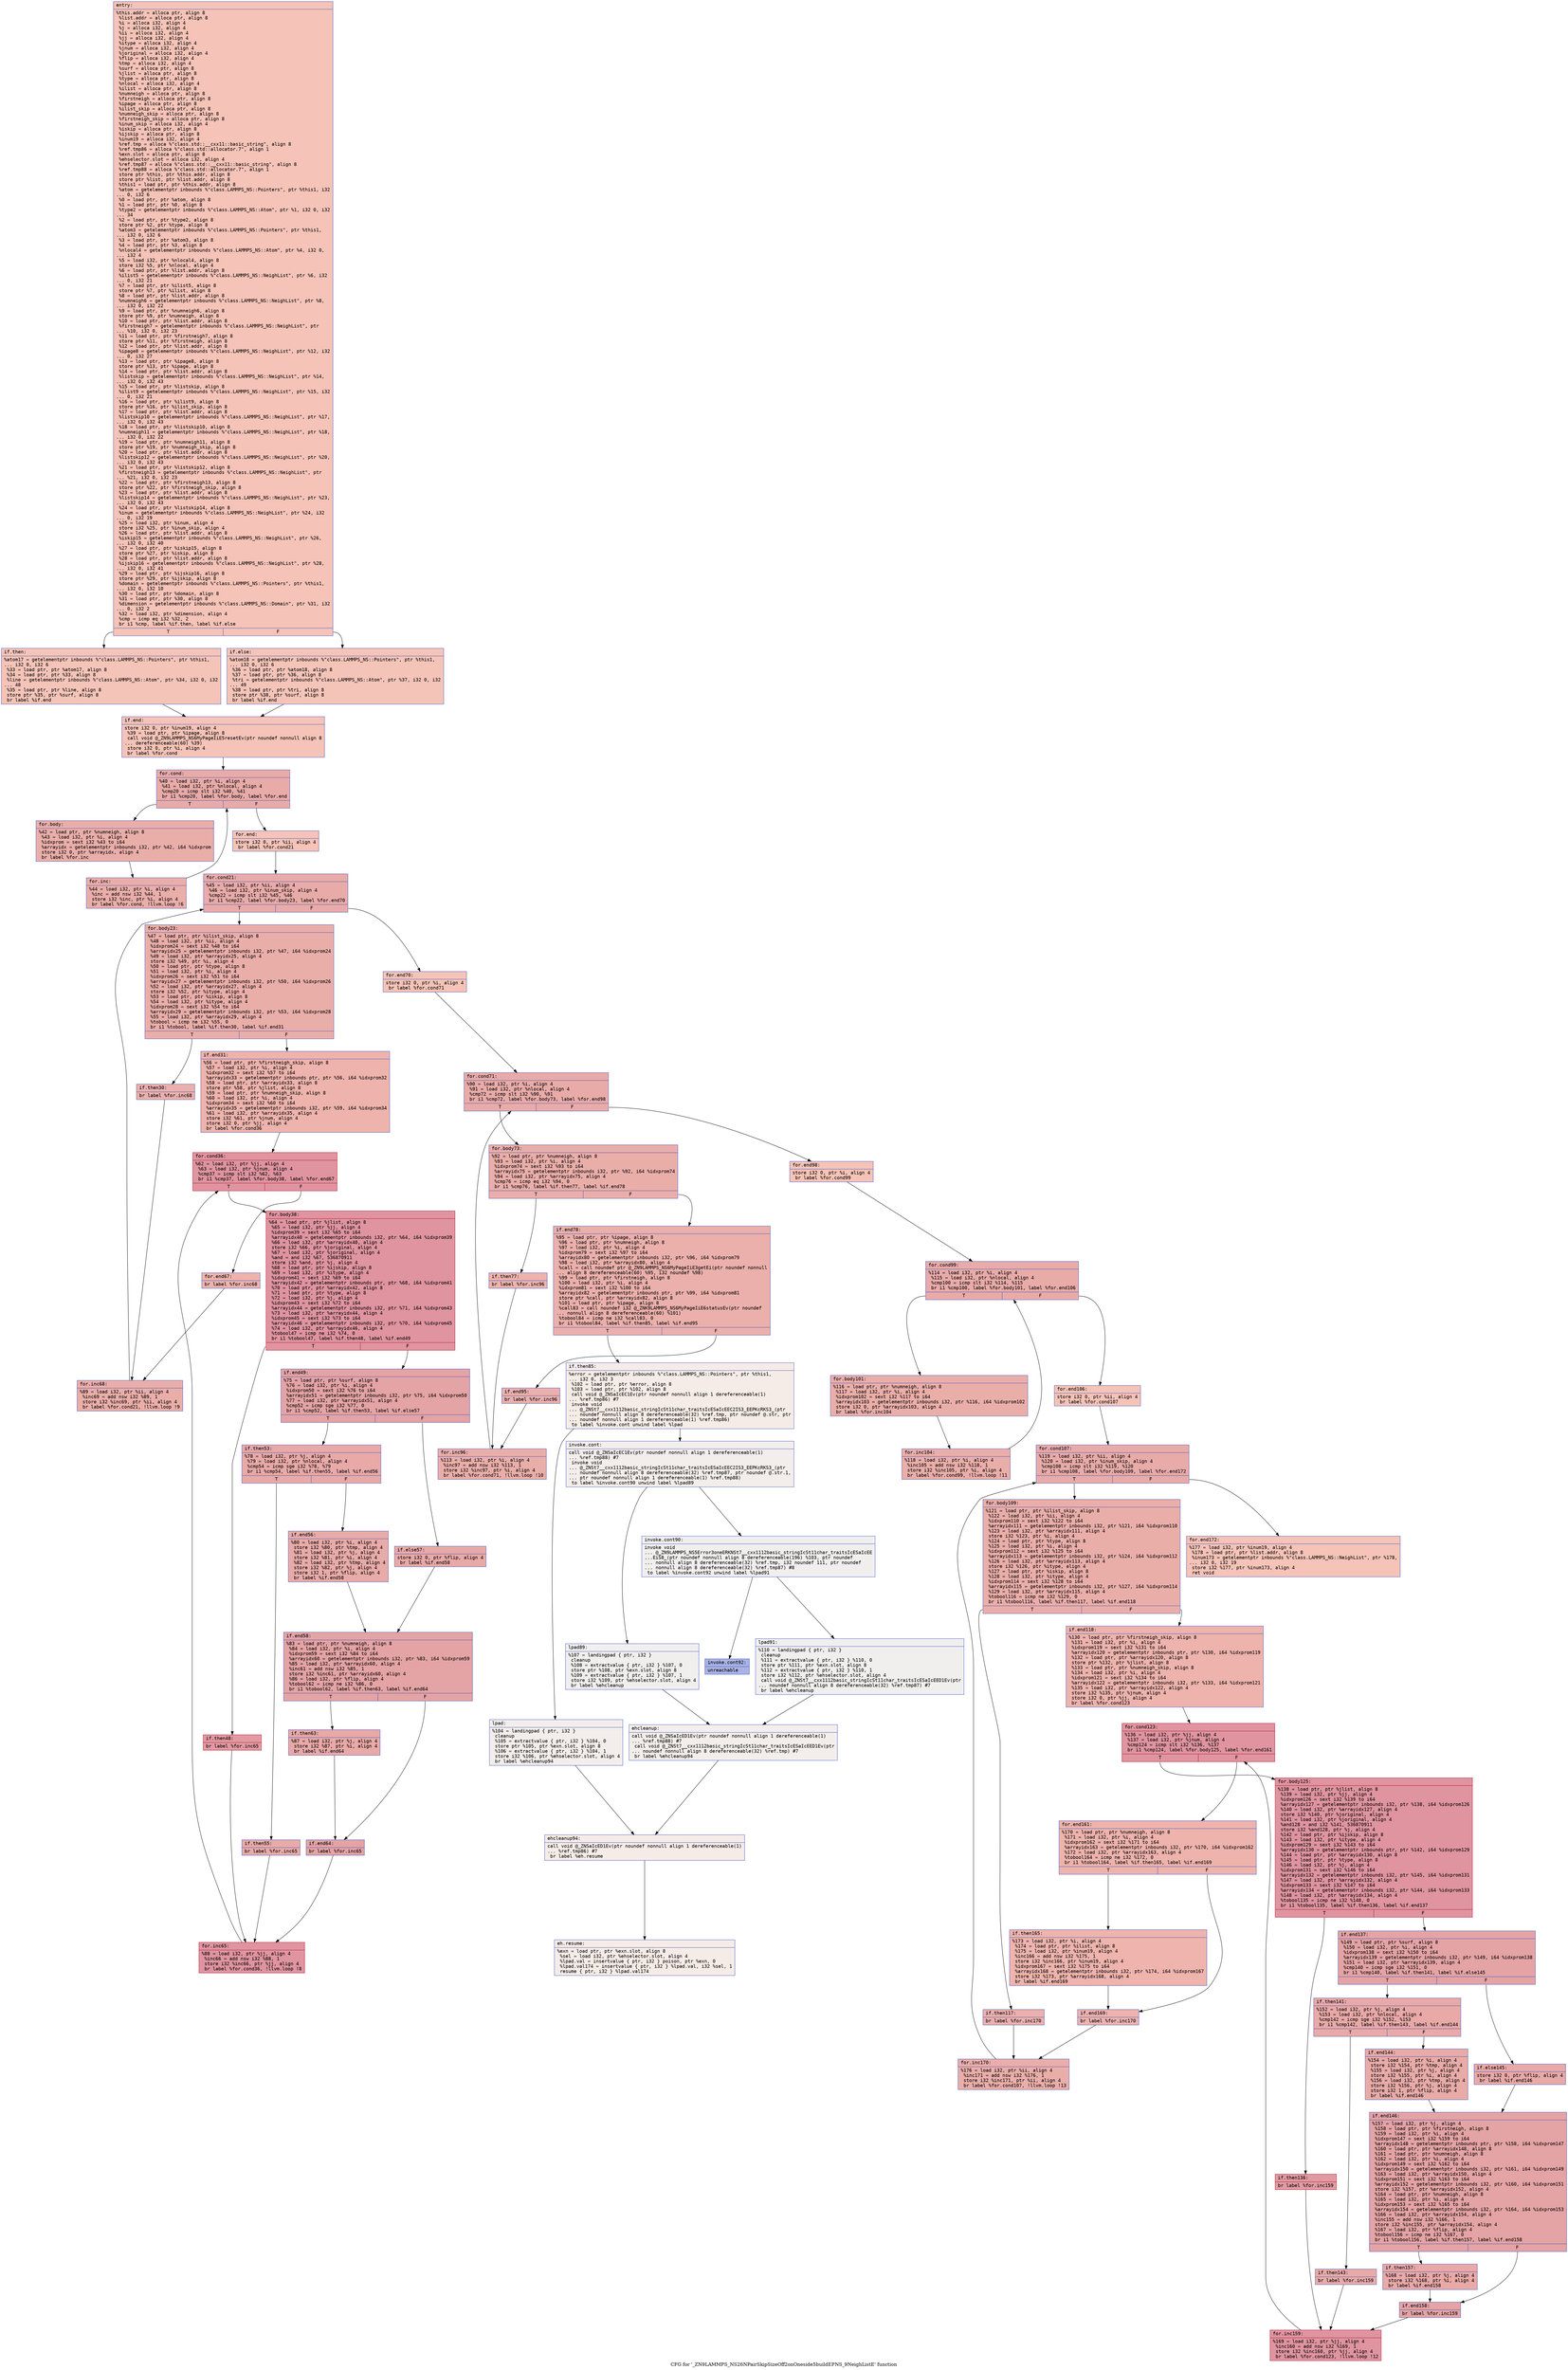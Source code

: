 digraph "CFG for '_ZN9LAMMPS_NS26NPairSkipSizeOff2onOneside5buildEPNS_9NeighListE' function" {
	label="CFG for '_ZN9LAMMPS_NS26NPairSkipSizeOff2onOneside5buildEPNS_9NeighListE' function";

	Node0x55c8bc044740 [shape=record,color="#3d50c3ff", style=filled, fillcolor="#e8765c70" fontname="Courier",label="{entry:\l|  %this.addr = alloca ptr, align 8\l  %list.addr = alloca ptr, align 8\l  %i = alloca i32, align 4\l  %j = alloca i32, align 4\l  %ii = alloca i32, align 4\l  %jj = alloca i32, align 4\l  %itype = alloca i32, align 4\l  %jnum = alloca i32, align 4\l  %joriginal = alloca i32, align 4\l  %flip = alloca i32, align 4\l  %tmp = alloca i32, align 4\l  %surf = alloca ptr, align 8\l  %jlist = alloca ptr, align 8\l  %type = alloca ptr, align 8\l  %nlocal = alloca i32, align 4\l  %ilist = alloca ptr, align 8\l  %numneigh = alloca ptr, align 8\l  %firstneigh = alloca ptr, align 8\l  %ipage = alloca ptr, align 8\l  %ilist_skip = alloca ptr, align 8\l  %numneigh_skip = alloca ptr, align 8\l  %firstneigh_skip = alloca ptr, align 8\l  %inum_skip = alloca i32, align 4\l  %iskip = alloca ptr, align 8\l  %ijskip = alloca ptr, align 8\l  %inum19 = alloca i32, align 4\l  %ref.tmp = alloca %\"class.std::__cxx11::basic_string\", align 8\l  %ref.tmp86 = alloca %\"class.std::allocator.7\", align 1\l  %exn.slot = alloca ptr, align 8\l  %ehselector.slot = alloca i32, align 4\l  %ref.tmp87 = alloca %\"class.std::__cxx11::basic_string\", align 8\l  %ref.tmp88 = alloca %\"class.std::allocator.7\", align 1\l  store ptr %this, ptr %this.addr, align 8\l  store ptr %list, ptr %list.addr, align 8\l  %this1 = load ptr, ptr %this.addr, align 8\l  %atom = getelementptr inbounds %\"class.LAMMPS_NS::Pointers\", ptr %this1, i32\l... 0, i32 6\l  %0 = load ptr, ptr %atom, align 8\l  %1 = load ptr, ptr %0, align 8\l  %type2 = getelementptr inbounds %\"class.LAMMPS_NS::Atom\", ptr %1, i32 0, i32\l... 34\l  %2 = load ptr, ptr %type2, align 8\l  store ptr %2, ptr %type, align 8\l  %atom3 = getelementptr inbounds %\"class.LAMMPS_NS::Pointers\", ptr %this1,\l... i32 0, i32 6\l  %3 = load ptr, ptr %atom3, align 8\l  %4 = load ptr, ptr %3, align 8\l  %nlocal4 = getelementptr inbounds %\"class.LAMMPS_NS::Atom\", ptr %4, i32 0,\l... i32 4\l  %5 = load i32, ptr %nlocal4, align 8\l  store i32 %5, ptr %nlocal, align 4\l  %6 = load ptr, ptr %list.addr, align 8\l  %ilist5 = getelementptr inbounds %\"class.LAMMPS_NS::NeighList\", ptr %6, i32\l... 0, i32 21\l  %7 = load ptr, ptr %ilist5, align 8\l  store ptr %7, ptr %ilist, align 8\l  %8 = load ptr, ptr %list.addr, align 8\l  %numneigh6 = getelementptr inbounds %\"class.LAMMPS_NS::NeighList\", ptr %8,\l... i32 0, i32 22\l  %9 = load ptr, ptr %numneigh6, align 8\l  store ptr %9, ptr %numneigh, align 8\l  %10 = load ptr, ptr %list.addr, align 8\l  %firstneigh7 = getelementptr inbounds %\"class.LAMMPS_NS::NeighList\", ptr\l... %10, i32 0, i32 23\l  %11 = load ptr, ptr %firstneigh7, align 8\l  store ptr %11, ptr %firstneigh, align 8\l  %12 = load ptr, ptr %list.addr, align 8\l  %ipage8 = getelementptr inbounds %\"class.LAMMPS_NS::NeighList\", ptr %12, i32\l... 0, i32 27\l  %13 = load ptr, ptr %ipage8, align 8\l  store ptr %13, ptr %ipage, align 8\l  %14 = load ptr, ptr %list.addr, align 8\l  %listskip = getelementptr inbounds %\"class.LAMMPS_NS::NeighList\", ptr %14,\l... i32 0, i32 43\l  %15 = load ptr, ptr %listskip, align 8\l  %ilist9 = getelementptr inbounds %\"class.LAMMPS_NS::NeighList\", ptr %15, i32\l... 0, i32 21\l  %16 = load ptr, ptr %ilist9, align 8\l  store ptr %16, ptr %ilist_skip, align 8\l  %17 = load ptr, ptr %list.addr, align 8\l  %listskip10 = getelementptr inbounds %\"class.LAMMPS_NS::NeighList\", ptr %17,\l... i32 0, i32 43\l  %18 = load ptr, ptr %listskip10, align 8\l  %numneigh11 = getelementptr inbounds %\"class.LAMMPS_NS::NeighList\", ptr %18,\l... i32 0, i32 22\l  %19 = load ptr, ptr %numneigh11, align 8\l  store ptr %19, ptr %numneigh_skip, align 8\l  %20 = load ptr, ptr %list.addr, align 8\l  %listskip12 = getelementptr inbounds %\"class.LAMMPS_NS::NeighList\", ptr %20,\l... i32 0, i32 43\l  %21 = load ptr, ptr %listskip12, align 8\l  %firstneigh13 = getelementptr inbounds %\"class.LAMMPS_NS::NeighList\", ptr\l... %21, i32 0, i32 23\l  %22 = load ptr, ptr %firstneigh13, align 8\l  store ptr %22, ptr %firstneigh_skip, align 8\l  %23 = load ptr, ptr %list.addr, align 8\l  %listskip14 = getelementptr inbounds %\"class.LAMMPS_NS::NeighList\", ptr %23,\l... i32 0, i32 43\l  %24 = load ptr, ptr %listskip14, align 8\l  %inum = getelementptr inbounds %\"class.LAMMPS_NS::NeighList\", ptr %24, i32\l... 0, i32 19\l  %25 = load i32, ptr %inum, align 4\l  store i32 %25, ptr %inum_skip, align 4\l  %26 = load ptr, ptr %list.addr, align 8\l  %iskip15 = getelementptr inbounds %\"class.LAMMPS_NS::NeighList\", ptr %26,\l... i32 0, i32 40\l  %27 = load ptr, ptr %iskip15, align 8\l  store ptr %27, ptr %iskip, align 8\l  %28 = load ptr, ptr %list.addr, align 8\l  %ijskip16 = getelementptr inbounds %\"class.LAMMPS_NS::NeighList\", ptr %28,\l... i32 0, i32 41\l  %29 = load ptr, ptr %ijskip16, align 8\l  store ptr %29, ptr %ijskip, align 8\l  %domain = getelementptr inbounds %\"class.LAMMPS_NS::Pointers\", ptr %this1,\l... i32 0, i32 10\l  %30 = load ptr, ptr %domain, align 8\l  %31 = load ptr, ptr %30, align 8\l  %dimension = getelementptr inbounds %\"class.LAMMPS_NS::Domain\", ptr %31, i32\l... 0, i32 2\l  %32 = load i32, ptr %dimension, align 4\l  %cmp = icmp eq i32 %32, 2\l  br i1 %cmp, label %if.then, label %if.else\l|{<s0>T|<s1>F}}"];
	Node0x55c8bc044740:s0 -> Node0x55c8bc04a100[tooltip="entry -> if.then\nProbability 50.00%" ];
	Node0x55c8bc044740:s1 -> Node0x55c8bc04a170[tooltip="entry -> if.else\nProbability 50.00%" ];
	Node0x55c8bc04a100 [shape=record,color="#3d50c3ff", style=filled, fillcolor="#e97a5f70" fontname="Courier",label="{if.then:\l|  %atom17 = getelementptr inbounds %\"class.LAMMPS_NS::Pointers\", ptr %this1,\l... i32 0, i32 6\l  %33 = load ptr, ptr %atom17, align 8\l  %34 = load ptr, ptr %33, align 8\l  %line = getelementptr inbounds %\"class.LAMMPS_NS::Atom\", ptr %34, i32 0, i32\l... 48\l  %35 = load ptr, ptr %line, align 8\l  store ptr %35, ptr %surf, align 8\l  br label %if.end\l}"];
	Node0x55c8bc04a100 -> Node0x55c8bc04a700[tooltip="if.then -> if.end\nProbability 100.00%" ];
	Node0x55c8bc04a170 [shape=record,color="#3d50c3ff", style=filled, fillcolor="#e97a5f70" fontname="Courier",label="{if.else:\l|  %atom18 = getelementptr inbounds %\"class.LAMMPS_NS::Pointers\", ptr %this1,\l... i32 0, i32 6\l  %36 = load ptr, ptr %atom18, align 8\l  %37 = load ptr, ptr %36, align 8\l  %tri = getelementptr inbounds %\"class.LAMMPS_NS::Atom\", ptr %37, i32 0, i32\l... 49\l  %38 = load ptr, ptr %tri, align 8\l  store ptr %38, ptr %surf, align 8\l  br label %if.end\l}"];
	Node0x55c8bc04a170 -> Node0x55c8bc04a700[tooltip="if.else -> if.end\nProbability 100.00%" ];
	Node0x55c8bc04a700 [shape=record,color="#3d50c3ff", style=filled, fillcolor="#e8765c70" fontname="Courier",label="{if.end:\l|  store i32 0, ptr %inum19, align 4\l  %39 = load ptr, ptr %ipage, align 8\l  call void @_ZN9LAMMPS_NS6MyPageIiE5resetEv(ptr noundef nonnull align 8\l... dereferenceable(60) %39)\l  store i32 0, ptr %i, align 4\l  br label %for.cond\l}"];
	Node0x55c8bc04a700 -> Node0x55c8bc04b010[tooltip="if.end -> for.cond\nProbability 100.00%" ];
	Node0x55c8bc04b010 [shape=record,color="#3d50c3ff", style=filled, fillcolor="#cc403a70" fontname="Courier",label="{for.cond:\l|  %40 = load i32, ptr %i, align 4\l  %41 = load i32, ptr %nlocal, align 4\l  %cmp20 = icmp slt i32 %40, %41\l  br i1 %cmp20, label %for.body, label %for.end\l|{<s0>T|<s1>F}}"];
	Node0x55c8bc04b010:s0 -> Node0x55c8bc04b2c0[tooltip="for.cond -> for.body\nProbability 96.88%" ];
	Node0x55c8bc04b010:s1 -> Node0x55c8bc04b340[tooltip="for.cond -> for.end\nProbability 3.12%" ];
	Node0x55c8bc04b2c0 [shape=record,color="#3d50c3ff", style=filled, fillcolor="#d0473d70" fontname="Courier",label="{for.body:\l|  %42 = load ptr, ptr %numneigh, align 8\l  %43 = load i32, ptr %i, align 4\l  %idxprom = sext i32 %43 to i64\l  %arrayidx = getelementptr inbounds i32, ptr %42, i64 %idxprom\l  store i32 0, ptr %arrayidx, align 4\l  br label %for.inc\l}"];
	Node0x55c8bc04b2c0 -> Node0x55c8bc04b7c0[tooltip="for.body -> for.inc\nProbability 100.00%" ];
	Node0x55c8bc04b7c0 [shape=record,color="#3d50c3ff", style=filled, fillcolor="#d0473d70" fontname="Courier",label="{for.inc:\l|  %44 = load i32, ptr %i, align 4\l  %inc = add nsw i32 %44, 1\l  store i32 %inc, ptr %i, align 4\l  br label %for.cond, !llvm.loop !6\l}"];
	Node0x55c8bc04b7c0 -> Node0x55c8bc04b010[tooltip="for.inc -> for.cond\nProbability 100.00%" ];
	Node0x55c8bc04b340 [shape=record,color="#3d50c3ff", style=filled, fillcolor="#e8765c70" fontname="Courier",label="{for.end:\l|  store i32 0, ptr %ii, align 4\l  br label %for.cond21\l}"];
	Node0x55c8bc04b340 -> Node0x55c8bc04c620[tooltip="for.end -> for.cond21\nProbability 100.00%" ];
	Node0x55c8bc04c620 [shape=record,color="#3d50c3ff", style=filled, fillcolor="#cc403a70" fontname="Courier",label="{for.cond21:\l|  %45 = load i32, ptr %ii, align 4\l  %46 = load i32, ptr %inum_skip, align 4\l  %cmp22 = icmp slt i32 %45, %46\l  br i1 %cmp22, label %for.body23, label %for.end70\l|{<s0>T|<s1>F}}"];
	Node0x55c8bc04c620:s0 -> Node0x55c8bc04c8c0[tooltip="for.cond21 -> for.body23\nProbability 96.88%" ];
	Node0x55c8bc04c620:s1 -> Node0x55c8bc04c940[tooltip="for.cond21 -> for.end70\nProbability 3.12%" ];
	Node0x55c8bc04c8c0 [shape=record,color="#3d50c3ff", style=filled, fillcolor="#d0473d70" fontname="Courier",label="{for.body23:\l|  %47 = load ptr, ptr %ilist_skip, align 8\l  %48 = load i32, ptr %ii, align 4\l  %idxprom24 = sext i32 %48 to i64\l  %arrayidx25 = getelementptr inbounds i32, ptr %47, i64 %idxprom24\l  %49 = load i32, ptr %arrayidx25, align 4\l  store i32 %49, ptr %i, align 4\l  %50 = load ptr, ptr %type, align 8\l  %51 = load i32, ptr %i, align 4\l  %idxprom26 = sext i32 %51 to i64\l  %arrayidx27 = getelementptr inbounds i32, ptr %50, i64 %idxprom26\l  %52 = load i32, ptr %arrayidx27, align 4\l  store i32 %52, ptr %itype, align 4\l  %53 = load ptr, ptr %iskip, align 8\l  %54 = load i32, ptr %itype, align 4\l  %idxprom28 = sext i32 %54 to i64\l  %arrayidx29 = getelementptr inbounds i32, ptr %53, i64 %idxprom28\l  %55 = load i32, ptr %arrayidx29, align 4\l  %tobool = icmp ne i32 %55, 0\l  br i1 %tobool, label %if.then30, label %if.end31\l|{<s0>T|<s1>F}}"];
	Node0x55c8bc04c8c0:s0 -> Node0x55c8bc046830[tooltip="for.body23 -> if.then30\nProbability 62.50%" ];
	Node0x55c8bc04c8c0:s1 -> Node0x55c8bc04e5c0[tooltip="for.body23 -> if.end31\nProbability 37.50%" ];
	Node0x55c8bc046830 [shape=record,color="#3d50c3ff", style=filled, fillcolor="#d24b4070" fontname="Courier",label="{if.then30:\l|  br label %for.inc68\l}"];
	Node0x55c8bc046830 -> Node0x55c8bc04e750[tooltip="if.then30 -> for.inc68\nProbability 100.00%" ];
	Node0x55c8bc04e5c0 [shape=record,color="#3d50c3ff", style=filled, fillcolor="#d6524470" fontname="Courier",label="{if.end31:\l|  %56 = load ptr, ptr %firstneigh_skip, align 8\l  %57 = load i32, ptr %i, align 4\l  %idxprom32 = sext i32 %57 to i64\l  %arrayidx33 = getelementptr inbounds ptr, ptr %56, i64 %idxprom32\l  %58 = load ptr, ptr %arrayidx33, align 8\l  store ptr %58, ptr %jlist, align 8\l  %59 = load ptr, ptr %numneigh_skip, align 8\l  %60 = load i32, ptr %i, align 4\l  %idxprom34 = sext i32 %60 to i64\l  %arrayidx35 = getelementptr inbounds i32, ptr %59, i64 %idxprom34\l  %61 = load i32, ptr %arrayidx35, align 4\l  store i32 %61, ptr %jnum, align 4\l  store i32 0, ptr %jj, align 4\l  br label %for.cond36\l}"];
	Node0x55c8bc04e5c0 -> Node0x55c8bc04f000[tooltip="if.end31 -> for.cond36\nProbability 100.00%" ];
	Node0x55c8bc04f000 [shape=record,color="#b70d28ff", style=filled, fillcolor="#b70d2870" fontname="Courier",label="{for.cond36:\l|  %62 = load i32, ptr %jj, align 4\l  %63 = load i32, ptr %jnum, align 4\l  %cmp37 = icmp slt i32 %62, %63\l  br i1 %cmp37, label %for.body38, label %for.end67\l|{<s0>T|<s1>F}}"];
	Node0x55c8bc04f000:s0 -> Node0x55c8bc04f2a0[tooltip="for.cond36 -> for.body38\nProbability 96.88%" ];
	Node0x55c8bc04f000:s1 -> Node0x55c8bc04f320[tooltip="for.cond36 -> for.end67\nProbability 3.12%" ];
	Node0x55c8bc04f2a0 [shape=record,color="#b70d28ff", style=filled, fillcolor="#b70d2870" fontname="Courier",label="{for.body38:\l|  %64 = load ptr, ptr %jlist, align 8\l  %65 = load i32, ptr %jj, align 4\l  %idxprom39 = sext i32 %65 to i64\l  %arrayidx40 = getelementptr inbounds i32, ptr %64, i64 %idxprom39\l  %66 = load i32, ptr %arrayidx40, align 4\l  store i32 %66, ptr %joriginal, align 4\l  %67 = load i32, ptr %joriginal, align 4\l  %and = and i32 %67, 536870911\l  store i32 %and, ptr %j, align 4\l  %68 = load ptr, ptr %ijskip, align 8\l  %69 = load i32, ptr %itype, align 4\l  %idxprom41 = sext i32 %69 to i64\l  %arrayidx42 = getelementptr inbounds ptr, ptr %68, i64 %idxprom41\l  %70 = load ptr, ptr %arrayidx42, align 8\l  %71 = load ptr, ptr %type, align 8\l  %72 = load i32, ptr %j, align 4\l  %idxprom43 = sext i32 %72 to i64\l  %arrayidx44 = getelementptr inbounds i32, ptr %71, i64 %idxprom43\l  %73 = load i32, ptr %arrayidx44, align 4\l  %idxprom45 = sext i32 %73 to i64\l  %arrayidx46 = getelementptr inbounds i32, ptr %70, i64 %idxprom45\l  %74 = load i32, ptr %arrayidx46, align 4\l  %tobool47 = icmp ne i32 %74, 0\l  br i1 %tobool47, label %if.then48, label %if.end49\l|{<s0>T|<s1>F}}"];
	Node0x55c8bc04f2a0:s0 -> Node0x55c8bc0508f0[tooltip="for.body38 -> if.then48\nProbability 62.50%" ];
	Node0x55c8bc04f2a0:s1 -> Node0x55c8bc050970[tooltip="for.body38 -> if.end49\nProbability 37.50%" ];
	Node0x55c8bc0508f0 [shape=record,color="#b70d28ff", style=filled, fillcolor="#bb1b2c70" fontname="Courier",label="{if.then48:\l|  br label %for.inc65\l}"];
	Node0x55c8bc0508f0 -> Node0x55c8bc050b00[tooltip="if.then48 -> for.inc65\nProbability 100.00%" ];
	Node0x55c8bc050970 [shape=record,color="#3d50c3ff", style=filled, fillcolor="#c32e3170" fontname="Courier",label="{if.end49:\l|  %75 = load ptr, ptr %surf, align 8\l  %76 = load i32, ptr %i, align 4\l  %idxprom50 = sext i32 %76 to i64\l  %arrayidx51 = getelementptr inbounds i32, ptr %75, i64 %idxprom50\l  %77 = load i32, ptr %arrayidx51, align 4\l  %cmp52 = icmp sge i32 %77, 0\l  br i1 %cmp52, label %if.then53, label %if.else57\l|{<s0>T|<s1>F}}"];
	Node0x55c8bc050970:s0 -> Node0x55c8bc050f70[tooltip="if.end49 -> if.then53\nProbability 50.00%" ];
	Node0x55c8bc050970:s1 -> Node0x55c8bc050ff0[tooltip="if.end49 -> if.else57\nProbability 50.00%" ];
	Node0x55c8bc050f70 [shape=record,color="#3d50c3ff", style=filled, fillcolor="#ca3b3770" fontname="Courier",label="{if.then53:\l|  %78 = load i32, ptr %j, align 4\l  %79 = load i32, ptr %nlocal, align 4\l  %cmp54 = icmp sge i32 %78, %79\l  br i1 %cmp54, label %if.then55, label %if.end56\l|{<s0>T|<s1>F}}"];
	Node0x55c8bc050f70:s0 -> Node0x55c8bc051330[tooltip="if.then53 -> if.then55\nProbability 50.00%" ];
	Node0x55c8bc050f70:s1 -> Node0x55c8bc0513b0[tooltip="if.then53 -> if.end56\nProbability 50.00%" ];
	Node0x55c8bc051330 [shape=record,color="#3d50c3ff", style=filled, fillcolor="#cc403a70" fontname="Courier",label="{if.then55:\l|  br label %for.inc65\l}"];
	Node0x55c8bc051330 -> Node0x55c8bc050b00[tooltip="if.then55 -> for.inc65\nProbability 100.00%" ];
	Node0x55c8bc0513b0 [shape=record,color="#3d50c3ff", style=filled, fillcolor="#cc403a70" fontname="Courier",label="{if.end56:\l|  %80 = load i32, ptr %i, align 4\l  store i32 %80, ptr %tmp, align 4\l  %81 = load i32, ptr %j, align 4\l  store i32 %81, ptr %i, align 4\l  %82 = load i32, ptr %tmp, align 4\l  store i32 %82, ptr %j, align 4\l  store i32 1, ptr %flip, align 4\l  br label %if.end58\l}"];
	Node0x55c8bc0513b0 -> Node0x55c8bc0519b0[tooltip="if.end56 -> if.end58\nProbability 100.00%" ];
	Node0x55c8bc050ff0 [shape=record,color="#3d50c3ff", style=filled, fillcolor="#ca3b3770" fontname="Courier",label="{if.else57:\l|  store i32 0, ptr %flip, align 4\l  br label %if.end58\l}"];
	Node0x55c8bc050ff0 -> Node0x55c8bc0519b0[tooltip="if.else57 -> if.end58\nProbability 100.00%" ];
	Node0x55c8bc0519b0 [shape=record,color="#3d50c3ff", style=filled, fillcolor="#c32e3170" fontname="Courier",label="{if.end58:\l|  %83 = load ptr, ptr %numneigh, align 8\l  %84 = load i32, ptr %i, align 4\l  %idxprom59 = sext i32 %84 to i64\l  %arrayidx60 = getelementptr inbounds i32, ptr %83, i64 %idxprom59\l  %85 = load i32, ptr %arrayidx60, align 4\l  %inc61 = add nsw i32 %85, 1\l  store i32 %inc61, ptr %arrayidx60, align 4\l  %86 = load i32, ptr %flip, align 4\l  %tobool62 = icmp ne i32 %86, 0\l  br i1 %tobool62, label %if.then63, label %if.end64\l|{<s0>T|<s1>F}}"];
	Node0x55c8bc0519b0:s0 -> Node0x55c8bc052130[tooltip="if.end58 -> if.then63\nProbability 62.50%" ];
	Node0x55c8bc0519b0:s1 -> Node0x55c8bc0521b0[tooltip="if.end58 -> if.end64\nProbability 37.50%" ];
	Node0x55c8bc052130 [shape=record,color="#3d50c3ff", style=filled, fillcolor="#ca3b3770" fontname="Courier",label="{if.then63:\l|  %87 = load i32, ptr %j, align 4\l  store i32 %87, ptr %i, align 4\l  br label %if.end64\l}"];
	Node0x55c8bc052130 -> Node0x55c8bc0521b0[tooltip="if.then63 -> if.end64\nProbability 100.00%" ];
	Node0x55c8bc0521b0 [shape=record,color="#3d50c3ff", style=filled, fillcolor="#c32e3170" fontname="Courier",label="{if.end64:\l|  br label %for.inc65\l}"];
	Node0x55c8bc0521b0 -> Node0x55c8bc050b00[tooltip="if.end64 -> for.inc65\nProbability 100.00%" ];
	Node0x55c8bc050b00 [shape=record,color="#b70d28ff", style=filled, fillcolor="#b70d2870" fontname="Courier",label="{for.inc65:\l|  %88 = load i32, ptr %jj, align 4\l  %inc66 = add nsw i32 %88, 1\l  store i32 %inc66, ptr %jj, align 4\l  br label %for.cond36, !llvm.loop !8\l}"];
	Node0x55c8bc050b00 -> Node0x55c8bc04f000[tooltip="for.inc65 -> for.cond36\nProbability 100.00%" ];
	Node0x55c8bc04f320 [shape=record,color="#3d50c3ff", style=filled, fillcolor="#d6524470" fontname="Courier",label="{for.end67:\l|  br label %for.inc68\l}"];
	Node0x55c8bc04f320 -> Node0x55c8bc04e750[tooltip="for.end67 -> for.inc68\nProbability 100.00%" ];
	Node0x55c8bc04e750 [shape=record,color="#3d50c3ff", style=filled, fillcolor="#d0473d70" fontname="Courier",label="{for.inc68:\l|  %89 = load i32, ptr %ii, align 4\l  %inc69 = add nsw i32 %89, 1\l  store i32 %inc69, ptr %ii, align 4\l  br label %for.cond21, !llvm.loop !9\l}"];
	Node0x55c8bc04e750 -> Node0x55c8bc04c620[tooltip="for.inc68 -> for.cond21\nProbability 100.00%" ];
	Node0x55c8bc04c940 [shape=record,color="#3d50c3ff", style=filled, fillcolor="#e8765c70" fontname="Courier",label="{for.end70:\l|  store i32 0, ptr %i, align 4\l  br label %for.cond71\l}"];
	Node0x55c8bc04c940 -> Node0x55c8bc052d10[tooltip="for.end70 -> for.cond71\nProbability 100.00%" ];
	Node0x55c8bc052d10 [shape=record,color="#3d50c3ff", style=filled, fillcolor="#cc403a70" fontname="Courier",label="{for.cond71:\l|  %90 = load i32, ptr %i, align 4\l  %91 = load i32, ptr %nlocal, align 4\l  %cmp72 = icmp slt i32 %90, %91\l  br i1 %cmp72, label %for.body73, label %for.end98\l|{<s0>T|<s1>F}}"];
	Node0x55c8bc052d10:s0 -> Node0x55c8bc052fb0[tooltip="for.cond71 -> for.body73\nProbability 96.88%" ];
	Node0x55c8bc052d10:s1 -> Node0x55c8bc053030[tooltip="for.cond71 -> for.end98\nProbability 3.12%" ];
	Node0x55c8bc052fb0 [shape=record,color="#3d50c3ff", style=filled, fillcolor="#d0473d70" fontname="Courier",label="{for.body73:\l|  %92 = load ptr, ptr %numneigh, align 8\l  %93 = load i32, ptr %i, align 4\l  %idxprom74 = sext i32 %93 to i64\l  %arrayidx75 = getelementptr inbounds i32, ptr %92, i64 %idxprom74\l  %94 = load i32, ptr %arrayidx75, align 4\l  %cmp76 = icmp eq i32 %94, 0\l  br i1 %cmp76, label %if.then77, label %if.end78\l|{<s0>T|<s1>F}}"];
	Node0x55c8bc052fb0:s0 -> Node0x55c8bc053500[tooltip="for.body73 -> if.then77\nProbability 37.50%" ];
	Node0x55c8bc052fb0:s1 -> Node0x55c8bc053580[tooltip="for.body73 -> if.end78\nProbability 62.50%" ];
	Node0x55c8bc053500 [shape=record,color="#3d50c3ff", style=filled, fillcolor="#d6524470" fontname="Courier",label="{if.then77:\l|  br label %for.inc96\l}"];
	Node0x55c8bc053500 -> Node0x55c8bc0536b0[tooltip="if.then77 -> for.inc96\nProbability 100.00%" ];
	Node0x55c8bc053580 [shape=record,color="#3d50c3ff", style=filled, fillcolor="#d24b4070" fontname="Courier",label="{if.end78:\l|  %95 = load ptr, ptr %ipage, align 8\l  %96 = load ptr, ptr %numneigh, align 8\l  %97 = load i32, ptr %i, align 4\l  %idxprom79 = sext i32 %97 to i64\l  %arrayidx80 = getelementptr inbounds i32, ptr %96, i64 %idxprom79\l  %98 = load i32, ptr %arrayidx80, align 4\l  %call = call noundef ptr @_ZN9LAMMPS_NS6MyPageIiE3getEi(ptr noundef nonnull\l... align 8 dereferenceable(60) %95, i32 noundef %98)\l  %99 = load ptr, ptr %firstneigh, align 8\l  %100 = load i32, ptr %i, align 4\l  %idxprom81 = sext i32 %100 to i64\l  %arrayidx82 = getelementptr inbounds ptr, ptr %99, i64 %idxprom81\l  store ptr %call, ptr %arrayidx82, align 8\l  %101 = load ptr, ptr %ipage, align 8\l  %call83 = call noundef i32 @_ZNK9LAMMPS_NS6MyPageIiE6statusEv(ptr noundef\l... nonnull align 8 dereferenceable(60) %101)\l  %tobool84 = icmp ne i32 %call83, 0\l  br i1 %tobool84, label %if.then85, label %if.end95\l|{<s0>T|<s1>F}}"];
	Node0x55c8bc053580:s0 -> Node0x55c8bc054b10[tooltip="if.end78 -> if.then85\nProbability 0.00%" ];
	Node0x55c8bc053580:s1 -> Node0x55c8bc054b90[tooltip="if.end78 -> if.end95\nProbability 100.00%" ];
	Node0x55c8bc054b10 [shape=record,color="#3d50c3ff", style=filled, fillcolor="#ead5c970" fontname="Courier",label="{if.then85:\l|  %error = getelementptr inbounds %\"class.LAMMPS_NS::Pointers\", ptr %this1,\l... i32 0, i32 3\l  %102 = load ptr, ptr %error, align 8\l  %103 = load ptr, ptr %102, align 8\l  call void @_ZNSaIcEC1Ev(ptr noundef nonnull align 1 dereferenceable(1)\l... %ref.tmp86) #7\l  invoke void\l... @_ZNSt7__cxx1112basic_stringIcSt11char_traitsIcESaIcEEC2IS3_EEPKcRKS3_(ptr\l... noundef nonnull align 8 dereferenceable(32) %ref.tmp, ptr noundef @.str, ptr\l... noundef nonnull align 1 dereferenceable(1) %ref.tmp86)\l          to label %invoke.cont unwind label %lpad\l}"];
	Node0x55c8bc054b10 -> Node0x55c8bc055130[tooltip="if.then85 -> invoke.cont\nProbability 50.00%" ];
	Node0x55c8bc054b10 -> Node0x55c8bc055210[tooltip="if.then85 -> lpad\nProbability 50.00%" ];
	Node0x55c8bc055130 [shape=record,color="#3d50c3ff", style=filled, fillcolor="#e5d8d170" fontname="Courier",label="{invoke.cont:\l|  call void @_ZNSaIcEC1Ev(ptr noundef nonnull align 1 dereferenceable(1)\l... %ref.tmp88) #7\l  invoke void\l... @_ZNSt7__cxx1112basic_stringIcSt11char_traitsIcESaIcEEC2IS3_EEPKcRKS3_(ptr\l... noundef nonnull align 8 dereferenceable(32) %ref.tmp87, ptr noundef @.str.1,\l... ptr noundef nonnull align 1 dereferenceable(1) %ref.tmp88)\l          to label %invoke.cont90 unwind label %lpad89\l}"];
	Node0x55c8bc055130 -> Node0x55c8bc0555a0[tooltip="invoke.cont -> invoke.cont90\nProbability 50.00%" ];
	Node0x55c8bc055130 -> Node0x55c8bc0555f0[tooltip="invoke.cont -> lpad89\nProbability 50.00%" ];
	Node0x55c8bc0555a0 [shape=record,color="#3d50c3ff", style=filled, fillcolor="#e0dbd870" fontname="Courier",label="{invoke.cont90:\l|  invoke void\l... @_ZN9LAMMPS_NS5Error3oneERKNSt7__cxx1112basic_stringIcSt11char_traitsIcESaIcEE\l...EiS8_(ptr noundef nonnull align 8 dereferenceable(196) %103, ptr noundef\l... nonnull align 8 dereferenceable(32) %ref.tmp, i32 noundef 111, ptr noundef\l... nonnull align 8 dereferenceable(32) %ref.tmp87) #8\l          to label %invoke.cont92 unwind label %lpad91\l}"];
	Node0x55c8bc0555a0 -> Node0x55c8bc055550[tooltip="invoke.cont90 -> invoke.cont92\nProbability 0.00%" ];
	Node0x55c8bc0555a0 -> Node0x55c8bc055970[tooltip="invoke.cont90 -> lpad91\nProbability 100.00%" ];
	Node0x55c8bc055550 [shape=record,color="#3d50c3ff", style=filled, fillcolor="#3d50c370" fontname="Courier",label="{invoke.cont92:\l|  unreachable\l}"];
	Node0x55c8bc055210 [shape=record,color="#3d50c3ff", style=filled, fillcolor="#e5d8d170" fontname="Courier",label="{lpad:\l|  %104 = landingpad \{ ptr, i32 \}\l          cleanup\l  %105 = extractvalue \{ ptr, i32 \} %104, 0\l  store ptr %105, ptr %exn.slot, align 8\l  %106 = extractvalue \{ ptr, i32 \} %104, 1\l  store i32 %106, ptr %ehselector.slot, align 4\l  br label %ehcleanup94\l}"];
	Node0x55c8bc055210 -> Node0x55c8bc056010[tooltip="lpad -> ehcleanup94\nProbability 100.00%" ];
	Node0x55c8bc0555f0 [shape=record,color="#3d50c3ff", style=filled, fillcolor="#e0dbd870" fontname="Courier",label="{lpad89:\l|  %107 = landingpad \{ ptr, i32 \}\l          cleanup\l  %108 = extractvalue \{ ptr, i32 \} %107, 0\l  store ptr %108, ptr %exn.slot, align 8\l  %109 = extractvalue \{ ptr, i32 \} %107, 1\l  store i32 %109, ptr %ehselector.slot, align 4\l  br label %ehcleanup\l}"];
	Node0x55c8bc0555f0 -> Node0x55c8bc056360[tooltip="lpad89 -> ehcleanup\nProbability 100.00%" ];
	Node0x55c8bc055970 [shape=record,color="#3d50c3ff", style=filled, fillcolor="#e0dbd870" fontname="Courier",label="{lpad91:\l|  %110 = landingpad \{ ptr, i32 \}\l          cleanup\l  %111 = extractvalue \{ ptr, i32 \} %110, 0\l  store ptr %111, ptr %exn.slot, align 8\l  %112 = extractvalue \{ ptr, i32 \} %110, 1\l  store i32 %112, ptr %ehselector.slot, align 4\l  call void @_ZNSt7__cxx1112basic_stringIcSt11char_traitsIcESaIcEED1Ev(ptr\l... noundef nonnull align 8 dereferenceable(32) %ref.tmp87) #7\l  br label %ehcleanup\l}"];
	Node0x55c8bc055970 -> Node0x55c8bc056360[tooltip="lpad91 -> ehcleanup\nProbability 100.00%" ];
	Node0x55c8bc056360 [shape=record,color="#3d50c3ff", style=filled, fillcolor="#e5d8d170" fontname="Courier",label="{ehcleanup:\l|  call void @_ZNSaIcED1Ev(ptr noundef nonnull align 1 dereferenceable(1)\l... %ref.tmp88) #7\l  call void @_ZNSt7__cxx1112basic_stringIcSt11char_traitsIcESaIcEED1Ev(ptr\l... noundef nonnull align 8 dereferenceable(32) %ref.tmp) #7\l  br label %ehcleanup94\l}"];
	Node0x55c8bc056360 -> Node0x55c8bc056010[tooltip="ehcleanup -> ehcleanup94\nProbability 100.00%" ];
	Node0x55c8bc056010 [shape=record,color="#3d50c3ff", style=filled, fillcolor="#ead5c970" fontname="Courier",label="{ehcleanup94:\l|  call void @_ZNSaIcED1Ev(ptr noundef nonnull align 1 dereferenceable(1)\l... %ref.tmp86) #7\l  br label %eh.resume\l}"];
	Node0x55c8bc056010 -> Node0x55c8bc056dc0[tooltip="ehcleanup94 -> eh.resume\nProbability 100.00%" ];
	Node0x55c8bc054b90 [shape=record,color="#3d50c3ff", style=filled, fillcolor="#d24b4070" fontname="Courier",label="{if.end95:\l|  br label %for.inc96\l}"];
	Node0x55c8bc054b90 -> Node0x55c8bc0536b0[tooltip="if.end95 -> for.inc96\nProbability 100.00%" ];
	Node0x55c8bc0536b0 [shape=record,color="#3d50c3ff", style=filled, fillcolor="#d0473d70" fontname="Courier",label="{for.inc96:\l|  %113 = load i32, ptr %i, align 4\l  %inc97 = add nsw i32 %113, 1\l  store i32 %inc97, ptr %i, align 4\l  br label %for.cond71, !llvm.loop !10\l}"];
	Node0x55c8bc0536b0 -> Node0x55c8bc052d10[tooltip="for.inc96 -> for.cond71\nProbability 100.00%" ];
	Node0x55c8bc053030 [shape=record,color="#3d50c3ff", style=filled, fillcolor="#e8765c70" fontname="Courier",label="{for.end98:\l|  store i32 0, ptr %i, align 4\l  br label %for.cond99\l}"];
	Node0x55c8bc053030 -> Node0x55c8bc057300[tooltip="for.end98 -> for.cond99\nProbability 100.00%" ];
	Node0x55c8bc057300 [shape=record,color="#3d50c3ff", style=filled, fillcolor="#cc403a70" fontname="Courier",label="{for.cond99:\l|  %114 = load i32, ptr %i, align 4\l  %115 = load i32, ptr %nlocal, align 4\l  %cmp100 = icmp slt i32 %114, %115\l  br i1 %cmp100, label %for.body101, label %for.end106\l|{<s0>T|<s1>F}}"];
	Node0x55c8bc057300:s0 -> Node0x55c8bc0575a0[tooltip="for.cond99 -> for.body101\nProbability 96.88%" ];
	Node0x55c8bc057300:s1 -> Node0x55c8bc057620[tooltip="for.cond99 -> for.end106\nProbability 3.12%" ];
	Node0x55c8bc0575a0 [shape=record,color="#3d50c3ff", style=filled, fillcolor="#d0473d70" fontname="Courier",label="{for.body101:\l|  %116 = load ptr, ptr %numneigh, align 8\l  %117 = load i32, ptr %i, align 4\l  %idxprom102 = sext i32 %117 to i64\l  %arrayidx103 = getelementptr inbounds i32, ptr %116, i64 %idxprom102\l  store i32 0, ptr %arrayidx103, align 4\l  br label %for.inc104\l}"];
	Node0x55c8bc0575a0 -> Node0x55c8bc057a60[tooltip="for.body101 -> for.inc104\nProbability 100.00%" ];
	Node0x55c8bc057a60 [shape=record,color="#3d50c3ff", style=filled, fillcolor="#d0473d70" fontname="Courier",label="{for.inc104:\l|  %118 = load i32, ptr %i, align 4\l  %inc105 = add nsw i32 %118, 1\l  store i32 %inc105, ptr %i, align 4\l  br label %for.cond99, !llvm.loop !11\l}"];
	Node0x55c8bc057a60 -> Node0x55c8bc057300[tooltip="for.inc104 -> for.cond99\nProbability 100.00%" ];
	Node0x55c8bc057620 [shape=record,color="#3d50c3ff", style=filled, fillcolor="#e8765c70" fontname="Courier",label="{for.end106:\l|  store i32 0, ptr %ii, align 4\l  br label %for.cond107\l}"];
	Node0x55c8bc057620 -> Node0x55c8bc057f80[tooltip="for.end106 -> for.cond107\nProbability 100.00%" ];
	Node0x55c8bc057f80 [shape=record,color="#3d50c3ff", style=filled, fillcolor="#cc403a70" fontname="Courier",label="{for.cond107:\l|  %119 = load i32, ptr %ii, align 4\l  %120 = load i32, ptr %inum_skip, align 4\l  %cmp108 = icmp slt i32 %119, %120\l  br i1 %cmp108, label %for.body109, label %for.end172\l|{<s0>T|<s1>F}}"];
	Node0x55c8bc057f80:s0 -> Node0x55c8bc058220[tooltip="for.cond107 -> for.body109\nProbability 96.88%" ];
	Node0x55c8bc057f80:s1 -> Node0x55c8bc0582a0[tooltip="for.cond107 -> for.end172\nProbability 3.12%" ];
	Node0x55c8bc058220 [shape=record,color="#3d50c3ff", style=filled, fillcolor="#d0473d70" fontname="Courier",label="{for.body109:\l|  %121 = load ptr, ptr %ilist_skip, align 8\l  %122 = load i32, ptr %ii, align 4\l  %idxprom110 = sext i32 %122 to i64\l  %arrayidx111 = getelementptr inbounds i32, ptr %121, i64 %idxprom110\l  %123 = load i32, ptr %arrayidx111, align 4\l  store i32 %123, ptr %i, align 4\l  %124 = load ptr, ptr %type, align 8\l  %125 = load i32, ptr %i, align 4\l  %idxprom112 = sext i32 %125 to i64\l  %arrayidx113 = getelementptr inbounds i32, ptr %124, i64 %idxprom112\l  %126 = load i32, ptr %arrayidx113, align 4\l  store i32 %126, ptr %itype, align 4\l  %127 = load ptr, ptr %iskip, align 8\l  %128 = load i32, ptr %itype, align 4\l  %idxprom114 = sext i32 %128 to i64\l  %arrayidx115 = getelementptr inbounds i32, ptr %127, i64 %idxprom114\l  %129 = load i32, ptr %arrayidx115, align 4\l  %tobool116 = icmp ne i32 %129, 0\l  br i1 %tobool116, label %if.then117, label %if.end118\l|{<s0>T|<s1>F}}"];
	Node0x55c8bc058220:s0 -> Node0x55c8bc058ea0[tooltip="for.body109 -> if.then117\nProbability 62.50%" ];
	Node0x55c8bc058220:s1 -> Node0x55c8bc04d4f0[tooltip="for.body109 -> if.end118\nProbability 37.50%" ];
	Node0x55c8bc058ea0 [shape=record,color="#3d50c3ff", style=filled, fillcolor="#d24b4070" fontname="Courier",label="{if.then117:\l|  br label %for.inc170\l}"];
	Node0x55c8bc058ea0 -> Node0x55c8bc04d620[tooltip="if.then117 -> for.inc170\nProbability 100.00%" ];
	Node0x55c8bc04d4f0 [shape=record,color="#3d50c3ff", style=filled, fillcolor="#d6524470" fontname="Courier",label="{if.end118:\l|  %130 = load ptr, ptr %firstneigh_skip, align 8\l  %131 = load i32, ptr %i, align 4\l  %idxprom119 = sext i32 %131 to i64\l  %arrayidx120 = getelementptr inbounds ptr, ptr %130, i64 %idxprom119\l  %132 = load ptr, ptr %arrayidx120, align 8\l  store ptr %132, ptr %jlist, align 8\l  %133 = load ptr, ptr %numneigh_skip, align 8\l  %134 = load i32, ptr %i, align 4\l  %idxprom121 = sext i32 %134 to i64\l  %arrayidx122 = getelementptr inbounds i32, ptr %133, i64 %idxprom121\l  %135 = load i32, ptr %arrayidx122, align 4\l  store i32 %135, ptr %jnum, align 4\l  store i32 0, ptr %jj, align 4\l  br label %for.cond123\l}"];
	Node0x55c8bc04d4f0 -> Node0x55c8bc04ded0[tooltip="if.end118 -> for.cond123\nProbability 100.00%" ];
	Node0x55c8bc04ded0 [shape=record,color="#b70d28ff", style=filled, fillcolor="#b70d2870" fontname="Courier",label="{for.cond123:\l|  %136 = load i32, ptr %jj, align 4\l  %137 = load i32, ptr %jnum, align 4\l  %cmp124 = icmp slt i32 %136, %137\l  br i1 %cmp124, label %for.body125, label %for.end161\l|{<s0>T|<s1>F}}"];
	Node0x55c8bc04ded0:s0 -> Node0x55c8bc04e170[tooltip="for.cond123 -> for.body125\nProbability 96.88%" ];
	Node0x55c8bc04ded0:s1 -> Node0x55c8bc04e1f0[tooltip="for.cond123 -> for.end161\nProbability 3.12%" ];
	Node0x55c8bc04e170 [shape=record,color="#b70d28ff", style=filled, fillcolor="#b70d2870" fontname="Courier",label="{for.body125:\l|  %138 = load ptr, ptr %jlist, align 8\l  %139 = load i32, ptr %jj, align 4\l  %idxprom126 = sext i32 %139 to i64\l  %arrayidx127 = getelementptr inbounds i32, ptr %138, i64 %idxprom126\l  %140 = load i32, ptr %arrayidx127, align 4\l  store i32 %140, ptr %joriginal, align 4\l  %141 = load i32, ptr %joriginal, align 4\l  %and128 = and i32 %141, 536870911\l  store i32 %and128, ptr %j, align 4\l  %142 = load ptr, ptr %ijskip, align 8\l  %143 = load i32, ptr %itype, align 4\l  %idxprom129 = sext i32 %143 to i64\l  %arrayidx130 = getelementptr inbounds ptr, ptr %142, i64 %idxprom129\l  %144 = load ptr, ptr %arrayidx130, align 8\l  %145 = load ptr, ptr %type, align 8\l  %146 = load i32, ptr %j, align 4\l  %idxprom131 = sext i32 %146 to i64\l  %arrayidx132 = getelementptr inbounds i32, ptr %145, i64 %idxprom131\l  %147 = load i32, ptr %arrayidx132, align 4\l  %idxprom133 = sext i32 %147 to i64\l  %arrayidx134 = getelementptr inbounds i32, ptr %144, i64 %idxprom133\l  %148 = load i32, ptr %arrayidx134, align 4\l  %tobool135 = icmp ne i32 %148, 0\l  br i1 %tobool135, label %if.then136, label %if.end137\l|{<s0>T|<s1>F}}"];
	Node0x55c8bc04e170:s0 -> Node0x55c8bc04fae0[tooltip="for.body125 -> if.then136\nProbability 62.50%" ];
	Node0x55c8bc04e170:s1 -> Node0x55c8bc04fb60[tooltip="for.body125 -> if.end137\nProbability 37.50%" ];
	Node0x55c8bc04fae0 [shape=record,color="#b70d28ff", style=filled, fillcolor="#bb1b2c70" fontname="Courier",label="{if.then136:\l|  br label %for.inc159\l}"];
	Node0x55c8bc04fae0 -> Node0x55c8bc04fcf0[tooltip="if.then136 -> for.inc159\nProbability 100.00%" ];
	Node0x55c8bc04fb60 [shape=record,color="#3d50c3ff", style=filled, fillcolor="#c32e3170" fontname="Courier",label="{if.end137:\l|  %149 = load ptr, ptr %surf, align 8\l  %150 = load i32, ptr %i, align 4\l  %idxprom138 = sext i32 %150 to i64\l  %arrayidx139 = getelementptr inbounds i32, ptr %149, i64 %idxprom138\l  %151 = load i32, ptr %arrayidx139, align 4\l  %cmp140 = icmp sge i32 %151, 0\l  br i1 %cmp140, label %if.then141, label %if.else145\l|{<s0>T|<s1>F}}"];
	Node0x55c8bc04fb60:s0 -> Node0x55c8bc050180[tooltip="if.end137 -> if.then141\nProbability 50.00%" ];
	Node0x55c8bc04fb60:s1 -> Node0x55c8bc050200[tooltip="if.end137 -> if.else145\nProbability 50.00%" ];
	Node0x55c8bc050180 [shape=record,color="#3d50c3ff", style=filled, fillcolor="#ca3b3770" fontname="Courier",label="{if.then141:\l|  %152 = load i32, ptr %j, align 4\l  %153 = load i32, ptr %nlocal, align 4\l  %cmp142 = icmp sge i32 %152, %153\l  br i1 %cmp142, label %if.then143, label %if.end144\l|{<s0>T|<s1>F}}"];
	Node0x55c8bc050180:s0 -> Node0x55c8bc050540[tooltip="if.then141 -> if.then143\nProbability 50.00%" ];
	Node0x55c8bc050180:s1 -> Node0x55c8bc05d290[tooltip="if.then141 -> if.end144\nProbability 50.00%" ];
	Node0x55c8bc050540 [shape=record,color="#3d50c3ff", style=filled, fillcolor="#cc403a70" fontname="Courier",label="{if.then143:\l|  br label %for.inc159\l}"];
	Node0x55c8bc050540 -> Node0x55c8bc04fcf0[tooltip="if.then143 -> for.inc159\nProbability 100.00%" ];
	Node0x55c8bc05d290 [shape=record,color="#3d50c3ff", style=filled, fillcolor="#cc403a70" fontname="Courier",label="{if.end144:\l|  %154 = load i32, ptr %i, align 4\l  store i32 %154, ptr %tmp, align 4\l  %155 = load i32, ptr %j, align 4\l  store i32 %155, ptr %i, align 4\l  %156 = load i32, ptr %tmp, align 4\l  store i32 %156, ptr %j, align 4\l  store i32 1, ptr %flip, align 4\l  br label %if.end146\l}"];
	Node0x55c8bc05d290 -> Node0x55c8bc05d890[tooltip="if.end144 -> if.end146\nProbability 100.00%" ];
	Node0x55c8bc050200 [shape=record,color="#3d50c3ff", style=filled, fillcolor="#ca3b3770" fontname="Courier",label="{if.else145:\l|  store i32 0, ptr %flip, align 4\l  br label %if.end146\l}"];
	Node0x55c8bc050200 -> Node0x55c8bc05d890[tooltip="if.else145 -> if.end146\nProbability 100.00%" ];
	Node0x55c8bc05d890 [shape=record,color="#3d50c3ff", style=filled, fillcolor="#c32e3170" fontname="Courier",label="{if.end146:\l|  %157 = load i32, ptr %j, align 4\l  %158 = load ptr, ptr %firstneigh, align 8\l  %159 = load i32, ptr %i, align 4\l  %idxprom147 = sext i32 %159 to i64\l  %arrayidx148 = getelementptr inbounds ptr, ptr %158, i64 %idxprom147\l  %160 = load ptr, ptr %arrayidx148, align 8\l  %161 = load ptr, ptr %numneigh, align 8\l  %162 = load i32, ptr %i, align 4\l  %idxprom149 = sext i32 %162 to i64\l  %arrayidx150 = getelementptr inbounds i32, ptr %161, i64 %idxprom149\l  %163 = load i32, ptr %arrayidx150, align 4\l  %idxprom151 = sext i32 %163 to i64\l  %arrayidx152 = getelementptr inbounds i32, ptr %160, i64 %idxprom151\l  store i32 %157, ptr %arrayidx152, align 4\l  %164 = load ptr, ptr %numneigh, align 8\l  %165 = load i32, ptr %i, align 4\l  %idxprom153 = sext i32 %165 to i64\l  %arrayidx154 = getelementptr inbounds i32, ptr %164, i64 %idxprom153\l  %166 = load i32, ptr %arrayidx154, align 4\l  %inc155 = add nsw i32 %166, 1\l  store i32 %inc155, ptr %arrayidx154, align 4\l  %167 = load i32, ptr %flip, align 4\l  %tobool156 = icmp ne i32 %167, 0\l  br i1 %tobool156, label %if.then157, label %if.end158\l|{<s0>T|<s1>F}}"];
	Node0x55c8bc05d890:s0 -> Node0x55c8bc05e880[tooltip="if.end146 -> if.then157\nProbability 62.50%" ];
	Node0x55c8bc05d890:s1 -> Node0x55c8bc05e900[tooltip="if.end146 -> if.end158\nProbability 37.50%" ];
	Node0x55c8bc05e880 [shape=record,color="#3d50c3ff", style=filled, fillcolor="#ca3b3770" fontname="Courier",label="{if.then157:\l|  %168 = load i32, ptr %j, align 4\l  store i32 %168, ptr %i, align 4\l  br label %if.end158\l}"];
	Node0x55c8bc05e880 -> Node0x55c8bc05e900[tooltip="if.then157 -> if.end158\nProbability 100.00%" ];
	Node0x55c8bc05e900 [shape=record,color="#3d50c3ff", style=filled, fillcolor="#c32e3170" fontname="Courier",label="{if.end158:\l|  br label %for.inc159\l}"];
	Node0x55c8bc05e900 -> Node0x55c8bc04fcf0[tooltip="if.end158 -> for.inc159\nProbability 100.00%" ];
	Node0x55c8bc04fcf0 [shape=record,color="#b70d28ff", style=filled, fillcolor="#b70d2870" fontname="Courier",label="{for.inc159:\l|  %169 = load i32, ptr %jj, align 4\l  %inc160 = add nsw i32 %169, 1\l  store i32 %inc160, ptr %jj, align 4\l  br label %for.cond123, !llvm.loop !12\l}"];
	Node0x55c8bc04fcf0 -> Node0x55c8bc04ded0[tooltip="for.inc159 -> for.cond123\nProbability 100.00%" ];
	Node0x55c8bc04e1f0 [shape=record,color="#3d50c3ff", style=filled, fillcolor="#d6524470" fontname="Courier",label="{for.end161:\l|  %170 = load ptr, ptr %numneigh, align 8\l  %171 = load i32, ptr %i, align 4\l  %idxprom162 = sext i32 %171 to i64\l  %arrayidx163 = getelementptr inbounds i32, ptr %170, i64 %idxprom162\l  %172 = load i32, ptr %arrayidx163, align 4\l  %tobool164 = icmp ne i32 %172, 0\l  br i1 %tobool164, label %if.then165, label %if.end169\l|{<s0>T|<s1>F}}"];
	Node0x55c8bc04e1f0:s0 -> Node0x55c8bc05f370[tooltip="for.end161 -> if.then165\nProbability 62.50%" ];
	Node0x55c8bc04e1f0:s1 -> Node0x55c8bc05f3f0[tooltip="for.end161 -> if.end169\nProbability 37.50%" ];
	Node0x55c8bc05f370 [shape=record,color="#3d50c3ff", style=filled, fillcolor="#d8564670" fontname="Courier",label="{if.then165:\l|  %173 = load i32, ptr %i, align 4\l  %174 = load ptr, ptr %ilist, align 8\l  %175 = load i32, ptr %inum19, align 4\l  %inc166 = add nsw i32 %175, 1\l  store i32 %inc166, ptr %inum19, align 4\l  %idxprom167 = sext i32 %175 to i64\l  %arrayidx168 = getelementptr inbounds i32, ptr %174, i64 %idxprom167\l  store i32 %173, ptr %arrayidx168, align 4\l  br label %if.end169\l}"];
	Node0x55c8bc05f370 -> Node0x55c8bc05f3f0[tooltip="if.then165 -> if.end169\nProbability 100.00%" ];
	Node0x55c8bc05f3f0 [shape=record,color="#3d50c3ff", style=filled, fillcolor="#d6524470" fontname="Courier",label="{if.end169:\l|  br label %for.inc170\l}"];
	Node0x55c8bc05f3f0 -> Node0x55c8bc04d620[tooltip="if.end169 -> for.inc170\nProbability 100.00%" ];
	Node0x55c8bc04d620 [shape=record,color="#3d50c3ff", style=filled, fillcolor="#d0473d70" fontname="Courier",label="{for.inc170:\l|  %176 = load i32, ptr %ii, align 4\l  %inc171 = add nsw i32 %176, 1\l  store i32 %inc171, ptr %ii, align 4\l  br label %for.cond107, !llvm.loop !13\l}"];
	Node0x55c8bc04d620 -> Node0x55c8bc057f80[tooltip="for.inc170 -> for.cond107\nProbability 100.00%" ];
	Node0x55c8bc0582a0 [shape=record,color="#3d50c3ff", style=filled, fillcolor="#e8765c70" fontname="Courier",label="{for.end172:\l|  %177 = load i32, ptr %inum19, align 4\l  %178 = load ptr, ptr %list.addr, align 8\l  %inum173 = getelementptr inbounds %\"class.LAMMPS_NS::NeighList\", ptr %178,\l... i32 0, i32 19\l  store i32 %177, ptr %inum173, align 4\l  ret void\l}"];
	Node0x55c8bc056dc0 [shape=record,color="#3d50c3ff", style=filled, fillcolor="#ead5c970" fontname="Courier",label="{eh.resume:\l|  %exn = load ptr, ptr %exn.slot, align 8\l  %sel = load i32, ptr %ehselector.slot, align 4\l  %lpad.val = insertvalue \{ ptr, i32 \} poison, ptr %exn, 0\l  %lpad.val174 = insertvalue \{ ptr, i32 \} %lpad.val, i32 %sel, 1\l  resume \{ ptr, i32 \} %lpad.val174\l}"];
}

